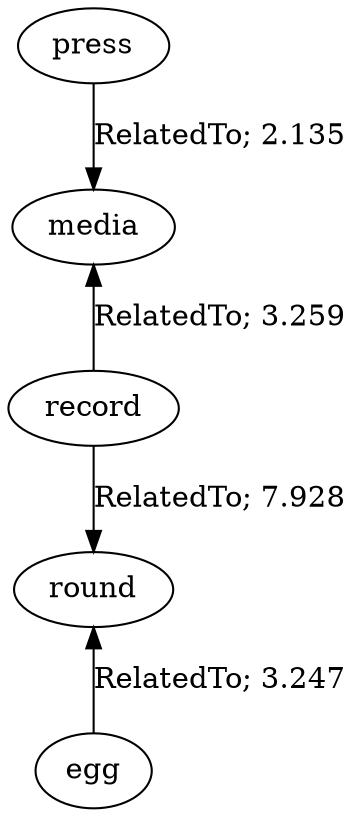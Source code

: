 // The path the concepts from "press" to "egg".Path Length: 4; Weight Sum: 16.568930061775262; Average Weight: 4.1422325154438155
digraph "10_b---press-egg---PLen4_WSum16.569_WAvg4.142" {
	0 [label=press]
	1 [label=media]
	2 [label=record]
	3 [label=round]
	4 [label=egg]
	0 -> 1 [label="RelatedTo; 2.135" dir=forward weight=2.135]
	1 -> 2 [label="RelatedTo; 3.259" dir=back weight=3.259]
	2 -> 3 [label="RelatedTo; 7.928" dir=forward weight=7.928]
	3 -> 4 [label="RelatedTo; 3.247" dir=back weight=3.247]
}
